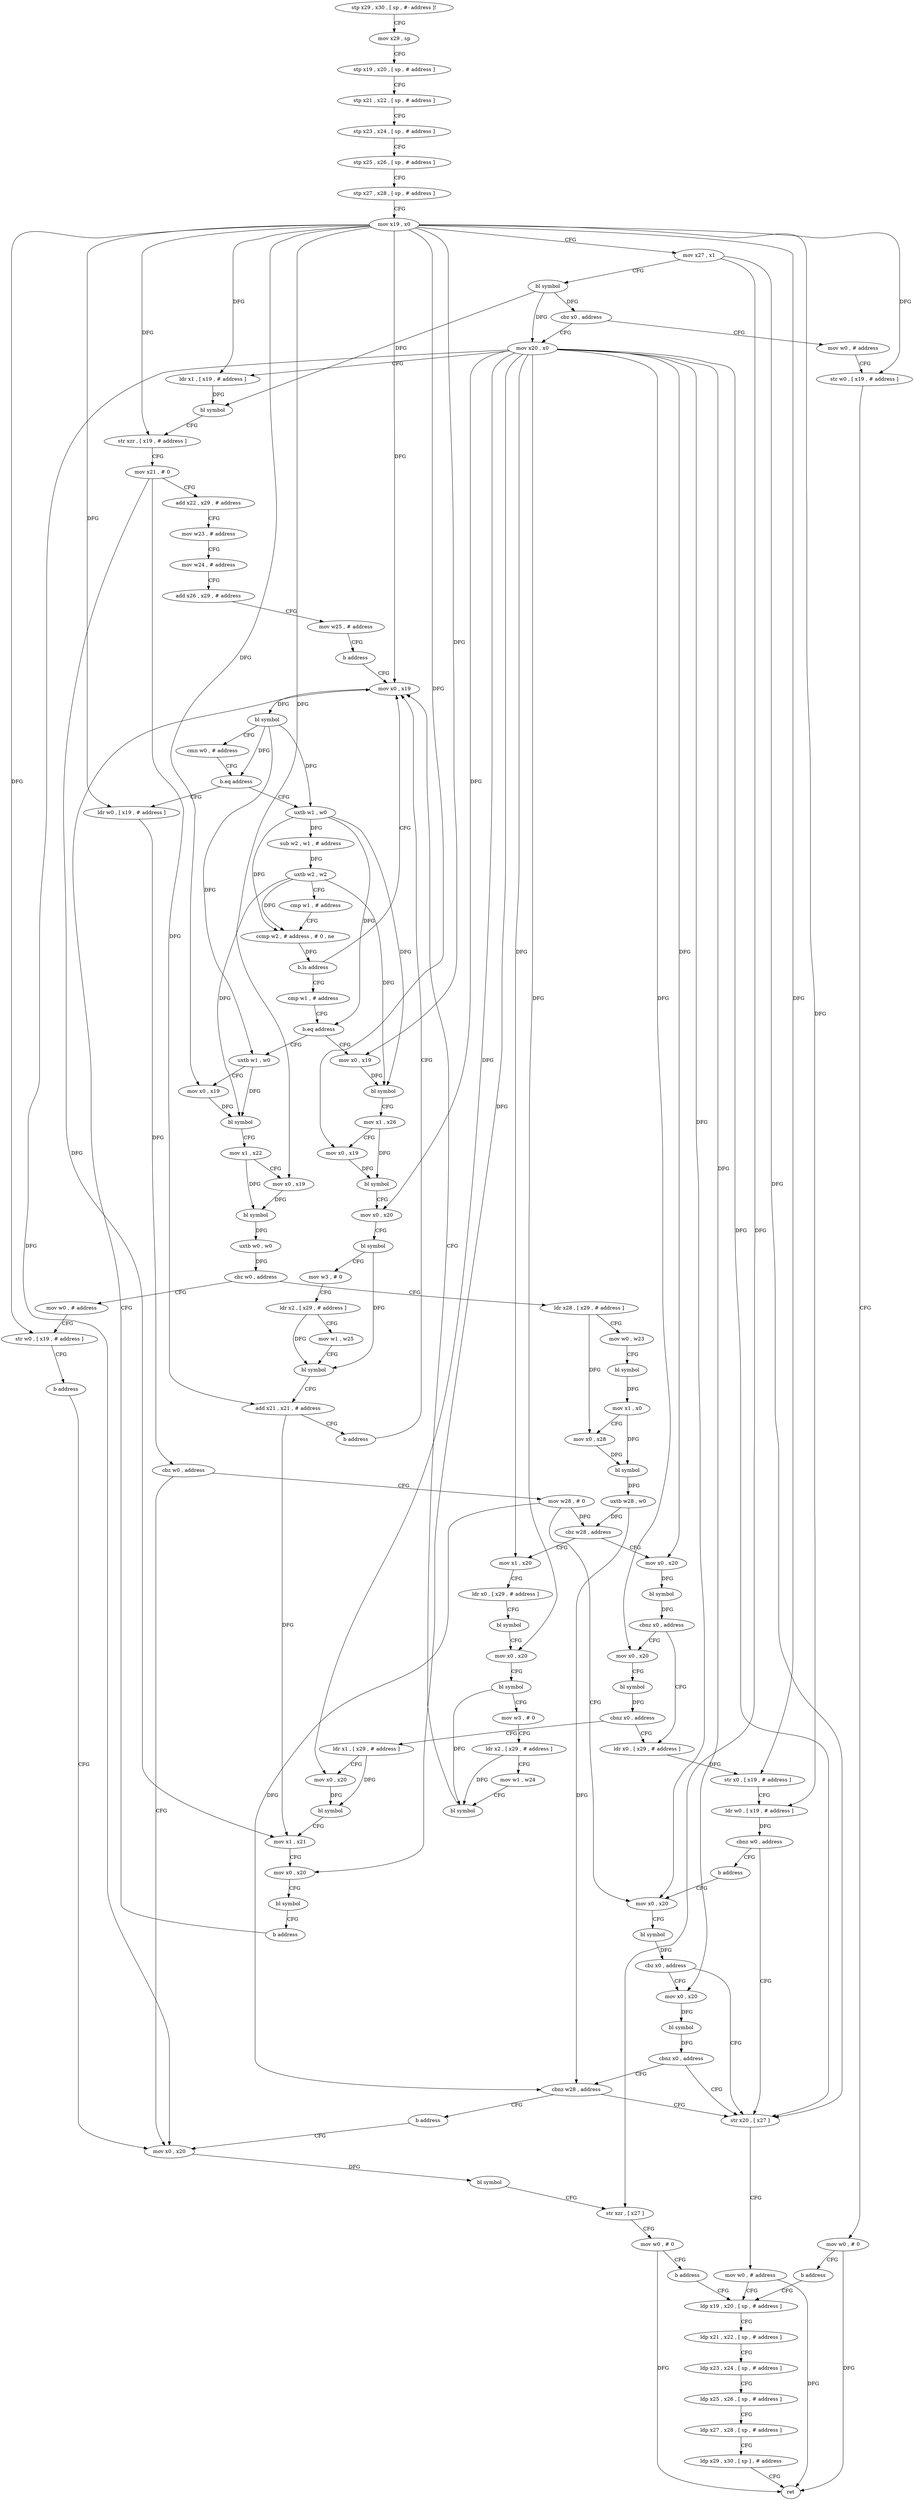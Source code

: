 digraph "func" {
"105748" [label = "stp x29 , x30 , [ sp , #- address ]!" ]
"105752" [label = "mov x29 , sp" ]
"105756" [label = "stp x19 , x20 , [ sp , # address ]" ]
"105760" [label = "stp x21 , x22 , [ sp , # address ]" ]
"105764" [label = "stp x23 , x24 , [ sp , # address ]" ]
"105768" [label = "stp x25 , x26 , [ sp , # address ]" ]
"105772" [label = "stp x27 , x28 , [ sp , # address ]" ]
"105776" [label = "mov x19 , x0" ]
"105780" [label = "mov x27 , x1" ]
"105784" [label = "bl symbol" ]
"105788" [label = "cbz x0 , address" ]
"105836" [label = "mov w0 , # address" ]
"105792" [label = "mov x20 , x0" ]
"105840" [label = "str w0 , [ x19 , # address ]" ]
"105844" [label = "mov w0 , # 0" ]
"105848" [label = "b address" ]
"106160" [label = "ldp x19 , x20 , [ sp , # address ]" ]
"105796" [label = "ldr x1 , [ x19 , # address ]" ]
"105800" [label = "bl symbol" ]
"105804" [label = "str xzr , [ x19 , # address ]" ]
"105808" [label = "mov x21 , # 0" ]
"105812" [label = "add x22 , x29 , # address" ]
"105816" [label = "mov w23 , # address" ]
"105820" [label = "mov w24 , # address" ]
"105824" [label = "add x26 , x29 , # address" ]
"105828" [label = "mov w25 , # address" ]
"105832" [label = "b address" ]
"105960" [label = "mov x0 , x19" ]
"106164" [label = "ldp x21 , x22 , [ sp , # address ]" ]
"106168" [label = "ldp x23 , x24 , [ sp , # address ]" ]
"106172" [label = "ldp x25 , x26 , [ sp , # address ]" ]
"106176" [label = "ldp x27 , x28 , [ sp , # address ]" ]
"106180" [label = "ldp x29 , x30 , [ sp ] , # address" ]
"106184" [label = "ret" ]
"105964" [label = "bl symbol" ]
"105968" [label = "cmn w0 , # address" ]
"105972" [label = "b.eq address" ]
"106208" [label = "ldr w0 , [ x19 , # address ]" ]
"105976" [label = "uxtb w1 , w0" ]
"106212" [label = "cbz w0 , address" ]
"106136" [label = "mov w28 , # 0" ]
"106216" [label = "mov x0 , x20" ]
"105980" [label = "sub w2 , w1 , # address" ]
"105984" [label = "uxtb w2 , w2" ]
"105988" [label = "cmp w1 , # address" ]
"105992" [label = "ccmp w2 , # address , # 0 , ne" ]
"105996" [label = "b.ls address" ]
"106000" [label = "cmp w1 , # address" ]
"106140" [label = "mov x0 , x20" ]
"106220" [label = "bl symbol" ]
"106224" [label = "str xzr , [ x27 ]" ]
"106228" [label = "mov w0 , # 0" ]
"106232" [label = "b address" ]
"106004" [label = "b.eq address" ]
"105852" [label = "mov x0 , x19" ]
"106008" [label = "uxtb w1 , w0" ]
"106188" [label = "mov x0 , x20" ]
"106192" [label = "bl symbol" ]
"106196" [label = "cbnz x0 , address" ]
"106152" [label = "str x20 , [ x27 ]" ]
"106200" [label = "cbnz w28 , address" ]
"106156" [label = "mov w0 , # address" ]
"105856" [label = "bl symbol" ]
"105860" [label = "mov x1 , x26" ]
"105864" [label = "mov x0 , x19" ]
"105868" [label = "bl symbol" ]
"105872" [label = "mov x0 , x20" ]
"105876" [label = "bl symbol" ]
"105880" [label = "mov w3 , # 0" ]
"105884" [label = "ldr x2 , [ x29 , # address ]" ]
"105888" [label = "mov w1 , w25" ]
"105892" [label = "bl symbol" ]
"105896" [label = "add x21 , x21 , # address" ]
"105900" [label = "b address" ]
"106012" [label = "mov x0 , x19" ]
"106016" [label = "bl symbol" ]
"106020" [label = "mov x1 , x22" ]
"106024" [label = "mov x0 , x19" ]
"106028" [label = "bl symbol" ]
"106032" [label = "uxtb w0 , w0" ]
"106036" [label = "cbz w0 , address" ]
"106124" [label = "mov w0 , # address" ]
"106040" [label = "ldr x28 , [ x29 , # address ]" ]
"106204" [label = "b address" ]
"106128" [label = "str w0 , [ x19 , # address ]" ]
"106132" [label = "b address" ]
"106044" [label = "mov w0 , w23" ]
"106048" [label = "bl symbol" ]
"106052" [label = "mov x1 , x0" ]
"106056" [label = "mov x0 , x28" ]
"106060" [label = "bl symbol" ]
"106064" [label = "uxtb w28 , w0" ]
"106068" [label = "cbz w28 , address" ]
"105924" [label = "mov x1 , x20" ]
"106072" [label = "mov x0 , x20" ]
"105928" [label = "ldr x0 , [ x29 , # address ]" ]
"105932" [label = "bl symbol" ]
"105936" [label = "mov x0 , x20" ]
"105940" [label = "bl symbol" ]
"105944" [label = "mov w3 , # 0" ]
"105948" [label = "ldr x2 , [ x29 , # address ]" ]
"105952" [label = "mov w1 , w24" ]
"105956" [label = "bl symbol" ]
"106076" [label = "bl symbol" ]
"106080" [label = "cbnz x0 , address" ]
"105904" [label = "ldr x0 , [ x29 , # address ]" ]
"106084" [label = "mov x0 , x20" ]
"105908" [label = "str x0 , [ x19 , # address ]" ]
"105912" [label = "ldr w0 , [ x19 , # address ]" ]
"105916" [label = "cbnz w0 , address" ]
"105920" [label = "b address" ]
"106088" [label = "bl symbol" ]
"106092" [label = "cbnz x0 , address" ]
"106096" [label = "ldr x1 , [ x29 , # address ]" ]
"106100" [label = "mov x0 , x20" ]
"106104" [label = "bl symbol" ]
"106108" [label = "mov x1 , x21" ]
"106112" [label = "mov x0 , x20" ]
"106116" [label = "bl symbol" ]
"106120" [label = "b address" ]
"106144" [label = "bl symbol" ]
"106148" [label = "cbz x0 , address" ]
"105748" -> "105752" [ label = "CFG" ]
"105752" -> "105756" [ label = "CFG" ]
"105756" -> "105760" [ label = "CFG" ]
"105760" -> "105764" [ label = "CFG" ]
"105764" -> "105768" [ label = "CFG" ]
"105768" -> "105772" [ label = "CFG" ]
"105772" -> "105776" [ label = "CFG" ]
"105776" -> "105780" [ label = "CFG" ]
"105776" -> "105840" [ label = "DFG" ]
"105776" -> "105796" [ label = "DFG" ]
"105776" -> "105804" [ label = "DFG" ]
"105776" -> "105960" [ label = "DFG" ]
"105776" -> "106208" [ label = "DFG" ]
"105776" -> "105852" [ label = "DFG" ]
"105776" -> "105864" [ label = "DFG" ]
"105776" -> "106012" [ label = "DFG" ]
"105776" -> "106024" [ label = "DFG" ]
"105776" -> "106128" [ label = "DFG" ]
"105776" -> "105908" [ label = "DFG" ]
"105776" -> "105912" [ label = "DFG" ]
"105780" -> "105784" [ label = "CFG" ]
"105780" -> "106224" [ label = "DFG" ]
"105780" -> "106152" [ label = "DFG" ]
"105784" -> "105788" [ label = "DFG" ]
"105784" -> "105792" [ label = "DFG" ]
"105784" -> "105800" [ label = "DFG" ]
"105788" -> "105836" [ label = "CFG" ]
"105788" -> "105792" [ label = "CFG" ]
"105836" -> "105840" [ label = "CFG" ]
"105792" -> "105796" [ label = "CFG" ]
"105792" -> "106216" [ label = "DFG" ]
"105792" -> "106140" [ label = "DFG" ]
"105792" -> "106188" [ label = "DFG" ]
"105792" -> "106152" [ label = "DFG" ]
"105792" -> "105872" [ label = "DFG" ]
"105792" -> "105924" [ label = "DFG" ]
"105792" -> "105936" [ label = "DFG" ]
"105792" -> "106072" [ label = "DFG" ]
"105792" -> "106084" [ label = "DFG" ]
"105792" -> "106100" [ label = "DFG" ]
"105792" -> "106112" [ label = "DFG" ]
"105840" -> "105844" [ label = "CFG" ]
"105844" -> "105848" [ label = "CFG" ]
"105844" -> "106184" [ label = "DFG" ]
"105848" -> "106160" [ label = "CFG" ]
"106160" -> "106164" [ label = "CFG" ]
"105796" -> "105800" [ label = "DFG" ]
"105800" -> "105804" [ label = "CFG" ]
"105804" -> "105808" [ label = "CFG" ]
"105808" -> "105812" [ label = "CFG" ]
"105808" -> "105896" [ label = "DFG" ]
"105808" -> "106108" [ label = "DFG" ]
"105812" -> "105816" [ label = "CFG" ]
"105816" -> "105820" [ label = "CFG" ]
"105820" -> "105824" [ label = "CFG" ]
"105824" -> "105828" [ label = "CFG" ]
"105828" -> "105832" [ label = "CFG" ]
"105832" -> "105960" [ label = "CFG" ]
"105960" -> "105964" [ label = "DFG" ]
"106164" -> "106168" [ label = "CFG" ]
"106168" -> "106172" [ label = "CFG" ]
"106172" -> "106176" [ label = "CFG" ]
"106176" -> "106180" [ label = "CFG" ]
"106180" -> "106184" [ label = "CFG" ]
"105964" -> "105968" [ label = "CFG" ]
"105964" -> "105972" [ label = "DFG" ]
"105964" -> "105976" [ label = "DFG" ]
"105964" -> "106008" [ label = "DFG" ]
"105968" -> "105972" [ label = "CFG" ]
"105972" -> "106208" [ label = "CFG" ]
"105972" -> "105976" [ label = "CFG" ]
"106208" -> "106212" [ label = "DFG" ]
"105976" -> "105980" [ label = "DFG" ]
"105976" -> "105992" [ label = "DFG" ]
"105976" -> "106004" [ label = "DFG" ]
"105976" -> "105856" [ label = "DFG" ]
"106212" -> "106136" [ label = "CFG" ]
"106212" -> "106216" [ label = "CFG" ]
"106136" -> "106140" [ label = "CFG" ]
"106136" -> "106200" [ label = "DFG" ]
"106136" -> "106068" [ label = "DFG" ]
"106216" -> "106220" [ label = "DFG" ]
"105980" -> "105984" [ label = "DFG" ]
"105984" -> "105988" [ label = "CFG" ]
"105984" -> "105992" [ label = "DFG" ]
"105984" -> "105856" [ label = "DFG" ]
"105984" -> "106016" [ label = "DFG" ]
"105988" -> "105992" [ label = "CFG" ]
"105992" -> "105996" [ label = "DFG" ]
"105996" -> "105960" [ label = "CFG" ]
"105996" -> "106000" [ label = "CFG" ]
"106000" -> "106004" [ label = "CFG" ]
"106140" -> "106144" [ label = "CFG" ]
"106220" -> "106224" [ label = "CFG" ]
"106224" -> "106228" [ label = "CFG" ]
"106228" -> "106232" [ label = "CFG" ]
"106228" -> "106184" [ label = "DFG" ]
"106232" -> "106160" [ label = "CFG" ]
"106004" -> "105852" [ label = "CFG" ]
"106004" -> "106008" [ label = "CFG" ]
"105852" -> "105856" [ label = "DFG" ]
"106008" -> "106012" [ label = "CFG" ]
"106008" -> "106016" [ label = "DFG" ]
"106188" -> "106192" [ label = "DFG" ]
"106192" -> "106196" [ label = "DFG" ]
"106196" -> "106152" [ label = "CFG" ]
"106196" -> "106200" [ label = "CFG" ]
"106152" -> "106156" [ label = "CFG" ]
"106200" -> "106152" [ label = "CFG" ]
"106200" -> "106204" [ label = "CFG" ]
"106156" -> "106160" [ label = "CFG" ]
"106156" -> "106184" [ label = "DFG" ]
"105856" -> "105860" [ label = "CFG" ]
"105860" -> "105864" [ label = "CFG" ]
"105860" -> "105868" [ label = "DFG" ]
"105864" -> "105868" [ label = "DFG" ]
"105868" -> "105872" [ label = "CFG" ]
"105872" -> "105876" [ label = "CFG" ]
"105876" -> "105880" [ label = "CFG" ]
"105876" -> "105892" [ label = "DFG" ]
"105880" -> "105884" [ label = "CFG" ]
"105884" -> "105888" [ label = "CFG" ]
"105884" -> "105892" [ label = "DFG" ]
"105888" -> "105892" [ label = "CFG" ]
"105892" -> "105896" [ label = "CFG" ]
"105896" -> "105900" [ label = "CFG" ]
"105896" -> "106108" [ label = "DFG" ]
"105900" -> "105960" [ label = "CFG" ]
"106012" -> "106016" [ label = "DFG" ]
"106016" -> "106020" [ label = "CFG" ]
"106020" -> "106024" [ label = "CFG" ]
"106020" -> "106028" [ label = "DFG" ]
"106024" -> "106028" [ label = "DFG" ]
"106028" -> "106032" [ label = "DFG" ]
"106032" -> "106036" [ label = "DFG" ]
"106036" -> "106124" [ label = "CFG" ]
"106036" -> "106040" [ label = "CFG" ]
"106124" -> "106128" [ label = "CFG" ]
"106040" -> "106044" [ label = "CFG" ]
"106040" -> "106056" [ label = "DFG" ]
"106204" -> "106216" [ label = "CFG" ]
"106128" -> "106132" [ label = "CFG" ]
"106132" -> "106216" [ label = "CFG" ]
"106044" -> "106048" [ label = "CFG" ]
"106048" -> "106052" [ label = "DFG" ]
"106052" -> "106056" [ label = "CFG" ]
"106052" -> "106060" [ label = "DFG" ]
"106056" -> "106060" [ label = "DFG" ]
"106060" -> "106064" [ label = "DFG" ]
"106064" -> "106068" [ label = "DFG" ]
"106064" -> "106200" [ label = "DFG" ]
"106068" -> "105924" [ label = "CFG" ]
"106068" -> "106072" [ label = "CFG" ]
"105924" -> "105928" [ label = "CFG" ]
"106072" -> "106076" [ label = "DFG" ]
"105928" -> "105932" [ label = "CFG" ]
"105932" -> "105936" [ label = "CFG" ]
"105936" -> "105940" [ label = "CFG" ]
"105940" -> "105944" [ label = "CFG" ]
"105940" -> "105956" [ label = "DFG" ]
"105944" -> "105948" [ label = "CFG" ]
"105948" -> "105952" [ label = "CFG" ]
"105948" -> "105956" [ label = "DFG" ]
"105952" -> "105956" [ label = "CFG" ]
"105956" -> "105960" [ label = "CFG" ]
"106076" -> "106080" [ label = "DFG" ]
"106080" -> "105904" [ label = "CFG" ]
"106080" -> "106084" [ label = "CFG" ]
"105904" -> "105908" [ label = "DFG" ]
"106084" -> "106088" [ label = "CFG" ]
"105908" -> "105912" [ label = "CFG" ]
"105912" -> "105916" [ label = "DFG" ]
"105916" -> "106152" [ label = "CFG" ]
"105916" -> "105920" [ label = "CFG" ]
"105920" -> "106140" [ label = "CFG" ]
"106088" -> "106092" [ label = "DFG" ]
"106092" -> "105904" [ label = "CFG" ]
"106092" -> "106096" [ label = "CFG" ]
"106096" -> "106100" [ label = "CFG" ]
"106096" -> "106104" [ label = "DFG" ]
"106100" -> "106104" [ label = "DFG" ]
"106104" -> "106108" [ label = "CFG" ]
"106108" -> "106112" [ label = "CFG" ]
"106112" -> "106116" [ label = "CFG" ]
"106116" -> "106120" [ label = "CFG" ]
"106120" -> "105960" [ label = "CFG" ]
"106144" -> "106148" [ label = "DFG" ]
"106148" -> "106188" [ label = "CFG" ]
"106148" -> "106152" [ label = "CFG" ]
}
